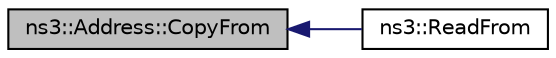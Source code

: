digraph "ns3::Address::CopyFrom"
{
  edge [fontname="Helvetica",fontsize="10",labelfontname="Helvetica",labelfontsize="10"];
  node [fontname="Helvetica",fontsize="10",shape=record];
  rankdir="LR";
  Node1 [label="ns3::Address::CopyFrom",height=0.2,width=0.4,color="black", fillcolor="grey75", style="filled", fontcolor="black"];
  Node1 -> Node2 [dir="back",color="midnightblue",fontsize="10",style="solid"];
  Node2 [label="ns3::ReadFrom",height=0.2,width=0.4,color="black", fillcolor="white", style="filled",URL="$d7/d2e/namespacens3.html#a08dd06737df2cd4ada36c07794496f61",tooltip="Read an Address from a Buffer. "];
}
